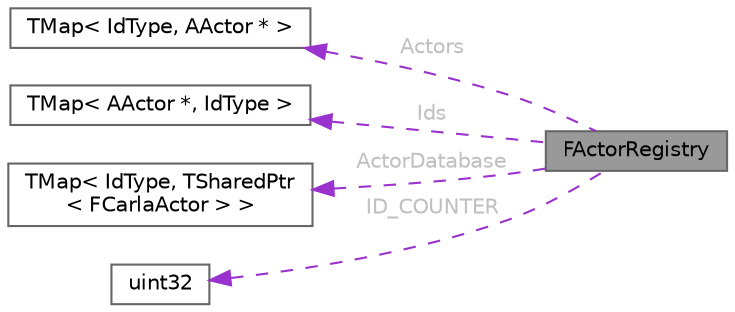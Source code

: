 digraph "FActorRegistry"
{
 // INTERACTIVE_SVG=YES
 // LATEX_PDF_SIZE
  bgcolor="transparent";
  edge [fontname=Helvetica,fontsize=10,labelfontname=Helvetica,labelfontsize=10];
  node [fontname=Helvetica,fontsize=10,shape=box,height=0.2,width=0.4];
  rankdir="LR";
  Node1 [id="Node000001",label="FActorRegistry",height=0.2,width=0.4,color="gray40", fillcolor="grey60", style="filled", fontcolor="black",tooltip="A registry of all the Carla actors."];
  Node2 -> Node1 [id="edge1_Node000001_Node000002",dir="back",color="darkorchid3",style="dashed",tooltip=" ",label=" Actors",fontcolor="grey" ];
  Node2 [id="Node000002",label="TMap\< IdType, AActor * \>",height=0.2,width=0.4,color="gray40", fillcolor="white", style="filled",tooltip=" "];
  Node3 -> Node1 [id="edge2_Node000001_Node000003",dir="back",color="darkorchid3",style="dashed",tooltip=" ",label=" Ids",fontcolor="grey" ];
  Node3 [id="Node000003",label="TMap\< AActor *, IdType \>",height=0.2,width=0.4,color="gray40", fillcolor="white", style="filled",tooltip=" "];
  Node4 -> Node1 [id="edge3_Node000001_Node000004",dir="back",color="darkorchid3",style="dashed",tooltip=" ",label=" ActorDatabase",fontcolor="grey" ];
  Node4 [id="Node000004",label="TMap\< IdType, TSharedPtr\l\< FCarlaActor \> \>",height=0.2,width=0.4,color="gray40", fillcolor="white", style="filled",tooltip=" "];
  Node5 -> Node1 [id="edge4_Node000001_Node000005",dir="back",color="darkorchid3",style="dashed",tooltip=" ",label=" ID_COUNTER",fontcolor="grey" ];
  Node5 [id="Node000005",label="uint32",height=0.2,width=0.4,color="gray40", fillcolor="white", style="filled",tooltip=" "];
}
